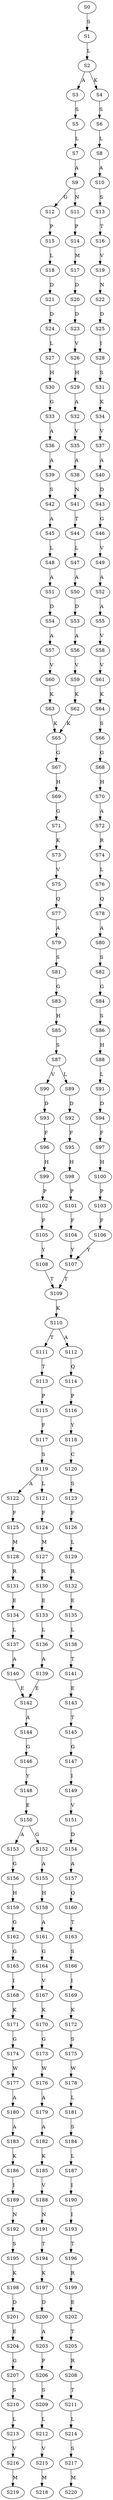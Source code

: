 strict digraph  {
	S0 -> S1 [ label = S ];
	S1 -> S2 [ label = L ];
	S2 -> S3 [ label = A ];
	S2 -> S4 [ label = K ];
	S3 -> S5 [ label = S ];
	S4 -> S6 [ label = S ];
	S5 -> S7 [ label = L ];
	S6 -> S8 [ label = L ];
	S7 -> S9 [ label = A ];
	S8 -> S10 [ label = A ];
	S9 -> S11 [ label = N ];
	S9 -> S12 [ label = G ];
	S10 -> S13 [ label = S ];
	S11 -> S14 [ label = P ];
	S12 -> S15 [ label = P ];
	S13 -> S16 [ label = T ];
	S14 -> S17 [ label = M ];
	S15 -> S18 [ label = L ];
	S16 -> S19 [ label = V ];
	S17 -> S20 [ label = D ];
	S18 -> S21 [ label = D ];
	S19 -> S22 [ label = N ];
	S20 -> S23 [ label = D ];
	S21 -> S24 [ label = D ];
	S22 -> S25 [ label = D ];
	S23 -> S26 [ label = V ];
	S24 -> S27 [ label = L ];
	S25 -> S28 [ label = I ];
	S26 -> S29 [ label = H ];
	S27 -> S30 [ label = H ];
	S28 -> S31 [ label = S ];
	S29 -> S32 [ label = A ];
	S30 -> S33 [ label = G ];
	S31 -> S34 [ label = K ];
	S32 -> S35 [ label = V ];
	S33 -> S36 [ label = A ];
	S34 -> S37 [ label = V ];
	S35 -> S38 [ label = A ];
	S36 -> S39 [ label = A ];
	S37 -> S40 [ label = A ];
	S38 -> S41 [ label = N ];
	S39 -> S42 [ label = S ];
	S40 -> S43 [ label = D ];
	S41 -> S44 [ label = T ];
	S42 -> S45 [ label = A ];
	S43 -> S46 [ label = G ];
	S44 -> S47 [ label = L ];
	S45 -> S48 [ label = L ];
	S46 -> S49 [ label = V ];
	S47 -> S50 [ label = A ];
	S48 -> S51 [ label = A ];
	S49 -> S52 [ label = A ];
	S50 -> S53 [ label = D ];
	S51 -> S54 [ label = D ];
	S52 -> S55 [ label = A ];
	S53 -> S56 [ label = A ];
	S54 -> S57 [ label = A ];
	S55 -> S58 [ label = V ];
	S56 -> S59 [ label = V ];
	S57 -> S60 [ label = V ];
	S58 -> S61 [ label = V ];
	S59 -> S62 [ label = K ];
	S60 -> S63 [ label = K ];
	S61 -> S64 [ label = K ];
	S62 -> S65 [ label = K ];
	S63 -> S65 [ label = K ];
	S64 -> S66 [ label = S ];
	S65 -> S67 [ label = G ];
	S66 -> S68 [ label = G ];
	S67 -> S69 [ label = H ];
	S68 -> S70 [ label = H ];
	S69 -> S71 [ label = G ];
	S70 -> S72 [ label = A ];
	S71 -> S73 [ label = K ];
	S72 -> S74 [ label = R ];
	S73 -> S75 [ label = V ];
	S74 -> S76 [ label = L ];
	S75 -> S77 [ label = Q ];
	S76 -> S78 [ label = Q ];
	S77 -> S79 [ label = A ];
	S78 -> S80 [ label = A ];
	S79 -> S81 [ label = S ];
	S80 -> S82 [ label = S ];
	S81 -> S83 [ label = G ];
	S82 -> S84 [ label = G ];
	S83 -> S85 [ label = H ];
	S84 -> S86 [ label = S ];
	S85 -> S87 [ label = S ];
	S86 -> S88 [ label = H ];
	S87 -> S89 [ label = L ];
	S87 -> S90 [ label = V ];
	S88 -> S91 [ label = L ];
	S89 -> S92 [ label = D ];
	S90 -> S93 [ label = D ];
	S91 -> S94 [ label = D ];
	S92 -> S95 [ label = F ];
	S93 -> S96 [ label = F ];
	S94 -> S97 [ label = F ];
	S95 -> S98 [ label = H ];
	S96 -> S99 [ label = H ];
	S97 -> S100 [ label = H ];
	S98 -> S101 [ label = P ];
	S99 -> S102 [ label = P ];
	S100 -> S103 [ label = P ];
	S101 -> S104 [ label = F ];
	S102 -> S105 [ label = F ];
	S103 -> S106 [ label = F ];
	S104 -> S107 [ label = Y ];
	S105 -> S108 [ label = Y ];
	S106 -> S107 [ label = Y ];
	S107 -> S109 [ label = T ];
	S108 -> S109 [ label = T ];
	S109 -> S110 [ label = K ];
	S110 -> S111 [ label = T ];
	S110 -> S112 [ label = A ];
	S111 -> S113 [ label = T ];
	S112 -> S114 [ label = Q ];
	S113 -> S115 [ label = P ];
	S114 -> S116 [ label = P ];
	S115 -> S117 [ label = F ];
	S116 -> S118 [ label = Y ];
	S117 -> S119 [ label = S ];
	S118 -> S120 [ label = C ];
	S119 -> S121 [ label = L ];
	S119 -> S122 [ label = A ];
	S120 -> S123 [ label = S ];
	S121 -> S124 [ label = F ];
	S122 -> S125 [ label = F ];
	S123 -> S126 [ label = F ];
	S124 -> S127 [ label = M ];
	S125 -> S128 [ label = M ];
	S126 -> S129 [ label = L ];
	S127 -> S130 [ label = R ];
	S128 -> S131 [ label = R ];
	S129 -> S132 [ label = R ];
	S130 -> S133 [ label = E ];
	S131 -> S134 [ label = E ];
	S132 -> S135 [ label = E ];
	S133 -> S136 [ label = L ];
	S134 -> S137 [ label = L ];
	S135 -> S138 [ label = L ];
	S136 -> S139 [ label = A ];
	S137 -> S140 [ label = A ];
	S138 -> S141 [ label = T ];
	S139 -> S142 [ label = E ];
	S140 -> S142 [ label = E ];
	S141 -> S143 [ label = E ];
	S142 -> S144 [ label = A ];
	S143 -> S145 [ label = T ];
	S144 -> S146 [ label = G ];
	S145 -> S147 [ label = G ];
	S146 -> S148 [ label = Y ];
	S147 -> S149 [ label = I ];
	S148 -> S150 [ label = E ];
	S149 -> S151 [ label = V ];
	S150 -> S152 [ label = G ];
	S150 -> S153 [ label = A ];
	S151 -> S154 [ label = D ];
	S152 -> S155 [ label = A ];
	S153 -> S156 [ label = G ];
	S154 -> S157 [ label = A ];
	S155 -> S158 [ label = H ];
	S156 -> S159 [ label = H ];
	S157 -> S160 [ label = Q ];
	S158 -> S161 [ label = A ];
	S159 -> S162 [ label = G ];
	S160 -> S163 [ label = T ];
	S161 -> S164 [ label = G ];
	S162 -> S165 [ label = G ];
	S163 -> S166 [ label = S ];
	S164 -> S167 [ label = V ];
	S165 -> S168 [ label = I ];
	S166 -> S169 [ label = I ];
	S167 -> S170 [ label = K ];
	S168 -> S171 [ label = K ];
	S169 -> S172 [ label = K ];
	S170 -> S173 [ label = G ];
	S171 -> S174 [ label = G ];
	S172 -> S175 [ label = S ];
	S173 -> S176 [ label = W ];
	S174 -> S177 [ label = W ];
	S175 -> S178 [ label = W ];
	S176 -> S179 [ label = A ];
	S177 -> S180 [ label = A ];
	S178 -> S181 [ label = L ];
	S179 -> S182 [ label = A ];
	S180 -> S183 [ label = A ];
	S181 -> S184 [ label = S ];
	S182 -> S185 [ label = K ];
	S183 -> S186 [ label = K ];
	S184 -> S187 [ label = L ];
	S185 -> S188 [ label = V ];
	S186 -> S189 [ label = I ];
	S187 -> S190 [ label = I ];
	S188 -> S191 [ label = N ];
	S189 -> S192 [ label = N ];
	S190 -> S193 [ label = I ];
	S191 -> S194 [ label = T ];
	S192 -> S195 [ label = S ];
	S193 -> S196 [ label = T ];
	S194 -> S197 [ label = K ];
	S195 -> S198 [ label = K ];
	S196 -> S199 [ label = R ];
	S197 -> S200 [ label = D ];
	S198 -> S201 [ label = D ];
	S199 -> S202 [ label = E ];
	S200 -> S203 [ label = A ];
	S201 -> S204 [ label = E ];
	S202 -> S205 [ label = T ];
	S203 -> S206 [ label = P ];
	S204 -> S207 [ label = G ];
	S205 -> S208 [ label = R ];
	S206 -> S209 [ label = S ];
	S207 -> S210 [ label = S ];
	S208 -> S211 [ label = T ];
	S209 -> S212 [ label = L ];
	S210 -> S213 [ label = L ];
	S211 -> S214 [ label = L ];
	S212 -> S215 [ label = V ];
	S213 -> S216 [ label = V ];
	S214 -> S217 [ label = S ];
	S215 -> S218 [ label = M ];
	S216 -> S219 [ label = M ];
	S217 -> S220 [ label = M ];
}

